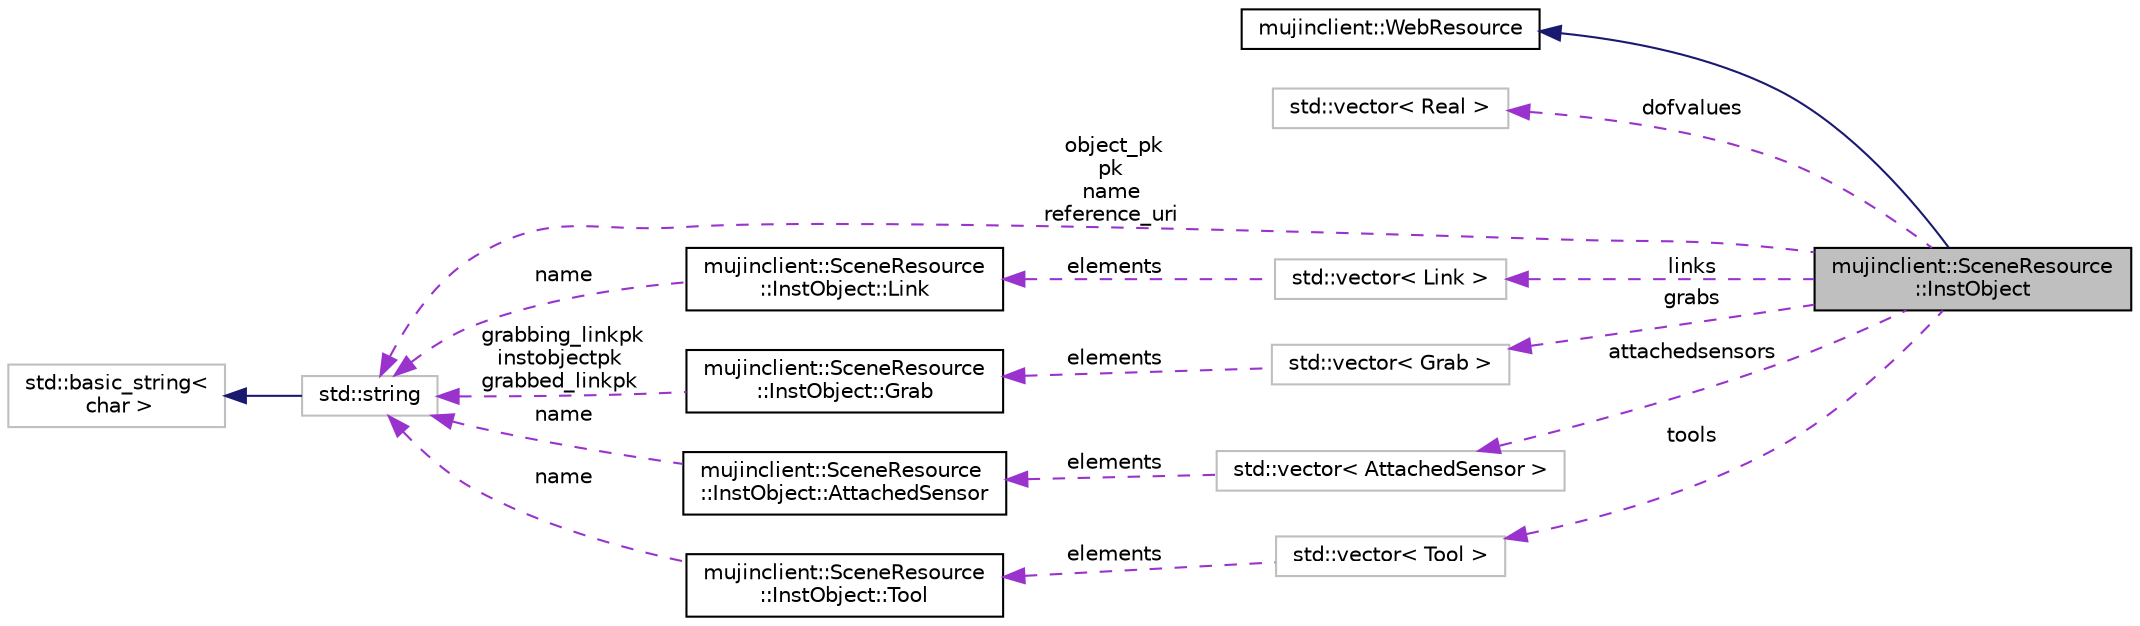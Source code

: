 digraph "mujinclient::SceneResource::InstObject"
{
  bgcolor="transparent";
  edge [fontname="Helvetica",fontsize="10",labelfontname="Helvetica",labelfontsize="10"];
  node [fontname="Helvetica",fontsize="10",shape=record];
  rankdir="LR";
  Node1 [label="mujinclient::SceneResource\l::InstObject",height=0.2,width=0.4,color="black", fillcolor="grey75", style="filled" fontcolor="black"];
  Node2 -> Node1 [dir="back",color="midnightblue",fontsize="10",style="solid",fontname="Helvetica"];
  Node2 [label="mujinclient::WebResource",height=0.2,width=0.4,color="black",URL="$classmujinclient_1_1WebResource.html"];
  Node3 -> Node1 [dir="back",color="darkorchid3",fontsize="10",style="dashed",label=" dofvalues" ,fontname="Helvetica"];
  Node3 [label="std::vector\< Real \>",height=0.2,width=0.4,color="grey75"];
  Node4 -> Node1 [dir="back",color="darkorchid3",fontsize="10",style="dashed",label=" links" ,fontname="Helvetica"];
  Node4 [label="std::vector\< Link \>",height=0.2,width=0.4,color="grey75"];
  Node5 -> Node4 [dir="back",color="darkorchid3",fontsize="10",style="dashed",label=" elements" ,fontname="Helvetica"];
  Node5 [label="mujinclient::SceneResource\l::InstObject::Link",height=0.2,width=0.4,color="black",URL="$classmujinclient_1_1SceneResource_1_1InstObject_1_1Link.html"];
  Node6 -> Node5 [dir="back",color="darkorchid3",fontsize="10",style="dashed",label=" name" ,fontname="Helvetica"];
  Node6 [label="std::string",height=0.2,width=0.4,color="grey75",tooltip="STL class."];
  Node7 -> Node6 [dir="back",color="midnightblue",fontsize="10",style="solid",fontname="Helvetica"];
  Node7 [label="std::basic_string\<\l char \>",height=0.2,width=0.4,color="grey75",tooltip="STL class."];
  Node6 -> Node1 [dir="back",color="darkorchid3",fontsize="10",style="dashed",label=" object_pk\npk\nname\nreference_uri" ,fontname="Helvetica"];
  Node8 -> Node1 [dir="back",color="darkorchid3",fontsize="10",style="dashed",label=" grabs" ,fontname="Helvetica"];
  Node8 [label="std::vector\< Grab \>",height=0.2,width=0.4,color="grey75"];
  Node9 -> Node8 [dir="back",color="darkorchid3",fontsize="10",style="dashed",label=" elements" ,fontname="Helvetica"];
  Node9 [label="mujinclient::SceneResource\l::InstObject::Grab",height=0.2,width=0.4,color="black",URL="$classmujinclient_1_1SceneResource_1_1InstObject_1_1Grab.html"];
  Node6 -> Node9 [dir="back",color="darkorchid3",fontsize="10",style="dashed",label=" grabbing_linkpk\ninstobjectpk\ngrabbed_linkpk" ,fontname="Helvetica"];
  Node10 -> Node1 [dir="back",color="darkorchid3",fontsize="10",style="dashed",label=" attachedsensors" ,fontname="Helvetica"];
  Node10 [label="std::vector\< AttachedSensor \>",height=0.2,width=0.4,color="grey75"];
  Node11 -> Node10 [dir="back",color="darkorchid3",fontsize="10",style="dashed",label=" elements" ,fontname="Helvetica"];
  Node11 [label="mujinclient::SceneResource\l::InstObject::AttachedSensor",height=0.2,width=0.4,color="black",URL="$classmujinclient_1_1SceneResource_1_1InstObject_1_1AttachedSensor.html"];
  Node6 -> Node11 [dir="back",color="darkorchid3",fontsize="10",style="dashed",label=" name" ,fontname="Helvetica"];
  Node12 -> Node1 [dir="back",color="darkorchid3",fontsize="10",style="dashed",label=" tools" ,fontname="Helvetica"];
  Node12 [label="std::vector\< Tool \>",height=0.2,width=0.4,color="grey75"];
  Node13 -> Node12 [dir="back",color="darkorchid3",fontsize="10",style="dashed",label=" elements" ,fontname="Helvetica"];
  Node13 [label="mujinclient::SceneResource\l::InstObject::Tool",height=0.2,width=0.4,color="black",URL="$classmujinclient_1_1SceneResource_1_1InstObject_1_1Tool.html"];
  Node6 -> Node13 [dir="back",color="darkorchid3",fontsize="10",style="dashed",label=" name" ,fontname="Helvetica"];
}
